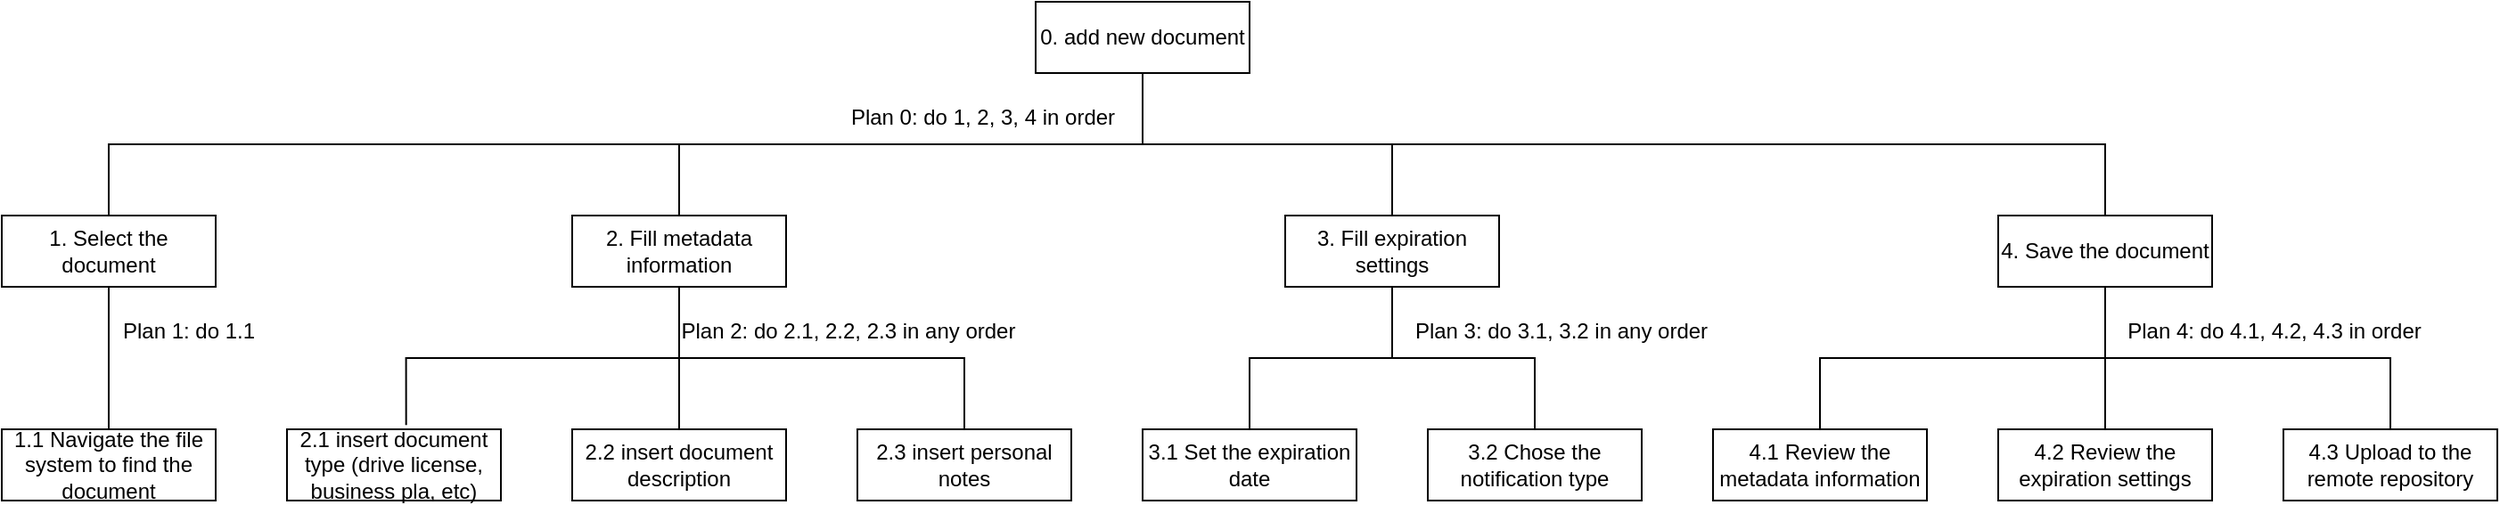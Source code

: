 <mxfile version="24.0.7" type="device">
  <diagram name="Pagina-1" id="GzbVnpT76C-ZIcmX6RsV">
    <mxGraphModel dx="1434" dy="772" grid="1" gridSize="10" guides="1" tooltips="1" connect="1" arrows="1" fold="1" page="1" pageScale="1" pageWidth="1169" pageHeight="827" math="0" shadow="0">
      <root>
        <mxCell id="0" />
        <mxCell id="1" parent="0" />
        <mxCell id="LwxMLPN20SWtX-hT_mcb-1" value="0. add new document" style="rounded=0;whiteSpace=wrap;html=1;" vertex="1" parent="1">
          <mxGeometry x="600" y="40" width="120" height="40" as="geometry" />
        </mxCell>
        <mxCell id="LwxMLPN20SWtX-hT_mcb-3" value="1. Select the document" style="rounded=0;whiteSpace=wrap;html=1;" vertex="1" parent="1">
          <mxGeometry x="20" y="160" width="120" height="40" as="geometry" />
        </mxCell>
        <mxCell id="LwxMLPN20SWtX-hT_mcb-4" value="2. Fill metadata information" style="rounded=0;whiteSpace=wrap;html=1;" vertex="1" parent="1">
          <mxGeometry x="340" y="160" width="120" height="40" as="geometry" />
        </mxCell>
        <mxCell id="LwxMLPN20SWtX-hT_mcb-5" value="2.1 insert document type (drive license, business pla, etc)" style="rounded=0;whiteSpace=wrap;html=1;" vertex="1" parent="1">
          <mxGeometry x="180" y="280" width="120" height="40" as="geometry" />
        </mxCell>
        <mxCell id="LwxMLPN20SWtX-hT_mcb-6" value="2.2 insert document description" style="rounded=0;whiteSpace=wrap;html=1;" vertex="1" parent="1">
          <mxGeometry x="340" y="280" width="120" height="40" as="geometry" />
        </mxCell>
        <mxCell id="LwxMLPN20SWtX-hT_mcb-8" value="3. Fill expiration settings" style="rounded=0;whiteSpace=wrap;html=1;" vertex="1" parent="1">
          <mxGeometry x="740" y="160" width="120" height="40" as="geometry" />
        </mxCell>
        <mxCell id="LwxMLPN20SWtX-hT_mcb-9" value="4. Save the document" style="rounded=0;whiteSpace=wrap;html=1;" vertex="1" parent="1">
          <mxGeometry x="1140" y="160" width="120" height="40" as="geometry" />
        </mxCell>
        <mxCell id="LwxMLPN20SWtX-hT_mcb-12" value="" style="endArrow=none;html=1;rounded=0;entryX=0.5;entryY=1;entryDx=0;entryDy=0;exitX=0.557;exitY=-0.059;exitDx=0;exitDy=0;exitPerimeter=0;edgeStyle=orthogonalEdgeStyle;" edge="1" parent="1" source="LwxMLPN20SWtX-hT_mcb-5" target="LwxMLPN20SWtX-hT_mcb-4">
          <mxGeometry width="50" height="50" relative="1" as="geometry">
            <mxPoint x="270" y="280" as="sourcePoint" />
            <mxPoint x="320" y="230" as="targetPoint" />
            <Array as="points">
              <mxPoint x="247" y="240" />
              <mxPoint x="400" y="240" />
            </Array>
          </mxGeometry>
        </mxCell>
        <mxCell id="LwxMLPN20SWtX-hT_mcb-13" value="" style="endArrow=none;html=1;rounded=0;entryX=0.5;entryY=1;entryDx=0;entryDy=0;exitX=0.5;exitY=0;exitDx=0;exitDy=0;edgeStyle=orthogonalEdgeStyle;" edge="1" parent="1" source="LwxMLPN20SWtX-hT_mcb-6" target="LwxMLPN20SWtX-hT_mcb-4">
          <mxGeometry width="50" height="50" relative="1" as="geometry">
            <mxPoint x="410" y="320" as="sourcePoint" />
            <mxPoint x="460" y="270" as="targetPoint" />
          </mxGeometry>
        </mxCell>
        <mxCell id="LwxMLPN20SWtX-hT_mcb-15" value="3.2 Chose the notification type" style="rounded=0;whiteSpace=wrap;html=1;" vertex="1" parent="1">
          <mxGeometry x="820" y="280" width="120" height="40" as="geometry" />
        </mxCell>
        <mxCell id="LwxMLPN20SWtX-hT_mcb-16" value="3.1 Set the expiration date" style="rounded=0;whiteSpace=wrap;html=1;" vertex="1" parent="1">
          <mxGeometry x="660" y="280" width="120" height="40" as="geometry" />
        </mxCell>
        <mxCell id="LwxMLPN20SWtX-hT_mcb-17" value="1.1 Navigate the file system to find the document" style="rounded=0;whiteSpace=wrap;html=1;" vertex="1" parent="1">
          <mxGeometry x="20" y="280" width="120" height="40" as="geometry" />
        </mxCell>
        <mxCell id="LwxMLPN20SWtX-hT_mcb-19" value="2.3 insert personal notes" style="rounded=0;whiteSpace=wrap;html=1;" vertex="1" parent="1">
          <mxGeometry x="500" y="280" width="120" height="40" as="geometry" />
        </mxCell>
        <mxCell id="LwxMLPN20SWtX-hT_mcb-20" value="" style="endArrow=none;html=1;rounded=0;entryX=0.5;entryY=1;entryDx=0;entryDy=0;exitX=0.5;exitY=0;exitDx=0;exitDy=0;edgeStyle=orthogonalEdgeStyle;" edge="1" parent="1" source="LwxMLPN20SWtX-hT_mcb-19" target="LwxMLPN20SWtX-hT_mcb-4">
          <mxGeometry width="50" height="50" relative="1" as="geometry">
            <mxPoint x="460" y="260" as="sourcePoint" />
            <mxPoint x="510" y="210" as="targetPoint" />
          </mxGeometry>
        </mxCell>
        <mxCell id="LwxMLPN20SWtX-hT_mcb-22" value="" style="endArrow=none;html=1;rounded=0;entryX=0.5;entryY=1;entryDx=0;entryDy=0;exitX=0.5;exitY=0;exitDx=0;exitDy=0;edgeStyle=orthogonalEdgeStyle;" edge="1" parent="1" source="LwxMLPN20SWtX-hT_mcb-16" target="LwxMLPN20SWtX-hT_mcb-8">
          <mxGeometry width="50" height="50" relative="1" as="geometry">
            <mxPoint x="760" y="420" as="sourcePoint" />
            <mxPoint x="810" y="370" as="targetPoint" />
          </mxGeometry>
        </mxCell>
        <mxCell id="LwxMLPN20SWtX-hT_mcb-23" value="" style="endArrow=none;html=1;rounded=0;entryX=0.5;entryY=1;entryDx=0;entryDy=0;exitX=0.5;exitY=0;exitDx=0;exitDy=0;edgeStyle=orthogonalEdgeStyle;" edge="1" parent="1" source="LwxMLPN20SWtX-hT_mcb-15" target="LwxMLPN20SWtX-hT_mcb-8">
          <mxGeometry width="50" height="50" relative="1" as="geometry">
            <mxPoint x="780" y="450" as="sourcePoint" />
            <mxPoint x="830" y="400" as="targetPoint" />
          </mxGeometry>
        </mxCell>
        <mxCell id="LwxMLPN20SWtX-hT_mcb-24" value="4.1 Review the metadata information" style="rounded=0;whiteSpace=wrap;html=1;" vertex="1" parent="1">
          <mxGeometry x="980" y="280" width="120" height="40" as="geometry" />
        </mxCell>
        <mxCell id="LwxMLPN20SWtX-hT_mcb-25" value="4.2 Review the expiration settings" style="rounded=0;whiteSpace=wrap;html=1;" vertex="1" parent="1">
          <mxGeometry x="1140" y="280" width="120" height="40" as="geometry" />
        </mxCell>
        <mxCell id="LwxMLPN20SWtX-hT_mcb-26" value="4.3 Upload to the remote repository" style="rounded=0;whiteSpace=wrap;html=1;" vertex="1" parent="1">
          <mxGeometry x="1300" y="280" width="120" height="40" as="geometry" />
        </mxCell>
        <mxCell id="LwxMLPN20SWtX-hT_mcb-27" value="" style="endArrow=none;html=1;rounded=0;exitX=0.5;exitY=0;exitDx=0;exitDy=0;entryX=0.5;entryY=1;entryDx=0;entryDy=0;edgeStyle=orthogonalEdgeStyle;" edge="1" parent="1" source="LwxMLPN20SWtX-hT_mcb-24" target="LwxMLPN20SWtX-hT_mcb-9">
          <mxGeometry width="50" height="50" relative="1" as="geometry">
            <mxPoint x="1030" y="270" as="sourcePoint" />
            <mxPoint x="1080" y="220" as="targetPoint" />
          </mxGeometry>
        </mxCell>
        <mxCell id="LwxMLPN20SWtX-hT_mcb-28" value="" style="endArrow=none;html=1;rounded=0;entryX=0.5;entryY=1;entryDx=0;entryDy=0;exitX=0.5;exitY=0;exitDx=0;exitDy=0;" edge="1" parent="1" source="LwxMLPN20SWtX-hT_mcb-25" target="LwxMLPN20SWtX-hT_mcb-9">
          <mxGeometry width="50" height="50" relative="1" as="geometry">
            <mxPoint x="1210" y="470" as="sourcePoint" />
            <mxPoint x="1260" y="420" as="targetPoint" />
          </mxGeometry>
        </mxCell>
        <mxCell id="LwxMLPN20SWtX-hT_mcb-29" value="" style="endArrow=none;html=1;rounded=0;entryX=0.5;entryY=1;entryDx=0;entryDy=0;exitX=0.5;exitY=0;exitDx=0;exitDy=0;edgeStyle=orthogonalEdgeStyle;" edge="1" parent="1" source="LwxMLPN20SWtX-hT_mcb-26" target="LwxMLPN20SWtX-hT_mcb-9">
          <mxGeometry width="50" height="50" relative="1" as="geometry">
            <mxPoint x="1320" y="420" as="sourcePoint" />
            <mxPoint x="1370" y="370" as="targetPoint" />
          </mxGeometry>
        </mxCell>
        <mxCell id="LwxMLPN20SWtX-hT_mcb-30" value="" style="endArrow=none;html=1;rounded=0;exitX=0.5;exitY=0;exitDx=0;exitDy=0;entryX=0.5;entryY=1;entryDx=0;entryDy=0;edgeStyle=orthogonalEdgeStyle;" edge="1" parent="1" source="LwxMLPN20SWtX-hT_mcb-3" target="LwxMLPN20SWtX-hT_mcb-1">
          <mxGeometry width="50" height="50" relative="1" as="geometry">
            <mxPoint x="80" y="150" as="sourcePoint" />
            <mxPoint x="130" y="100" as="targetPoint" />
          </mxGeometry>
        </mxCell>
        <mxCell id="LwxMLPN20SWtX-hT_mcb-31" value="" style="endArrow=none;html=1;rounded=0;entryX=0.5;entryY=1;entryDx=0;entryDy=0;exitX=0.5;exitY=0;exitDx=0;exitDy=0;edgeStyle=orthogonalEdgeStyle;" edge="1" parent="1" source="LwxMLPN20SWtX-hT_mcb-4" target="LwxMLPN20SWtX-hT_mcb-1">
          <mxGeometry width="50" height="50" relative="1" as="geometry">
            <mxPoint x="530" y="190" as="sourcePoint" />
            <mxPoint x="580" y="140" as="targetPoint" />
          </mxGeometry>
        </mxCell>
        <mxCell id="LwxMLPN20SWtX-hT_mcb-32" value="" style="endArrow=none;html=1;rounded=0;entryX=0.5;entryY=1;entryDx=0;entryDy=0;exitX=0.5;exitY=0;exitDx=0;exitDy=0;edgeStyle=orthogonalEdgeStyle;" edge="1" parent="1" source="LwxMLPN20SWtX-hT_mcb-8" target="LwxMLPN20SWtX-hT_mcb-1">
          <mxGeometry width="50" height="50" relative="1" as="geometry">
            <mxPoint x="580" y="190" as="sourcePoint" />
            <mxPoint x="550" y="110" as="targetPoint" />
          </mxGeometry>
        </mxCell>
        <mxCell id="LwxMLPN20SWtX-hT_mcb-33" value="" style="endArrow=none;html=1;rounded=0;entryX=0.5;entryY=1;entryDx=0;entryDy=0;exitX=0.5;exitY=0;exitDx=0;exitDy=0;edgeStyle=orthogonalEdgeStyle;" edge="1" parent="1" source="LwxMLPN20SWtX-hT_mcb-9" target="LwxMLPN20SWtX-hT_mcb-1">
          <mxGeometry width="50" height="50" relative="1" as="geometry">
            <mxPoint x="970" y="220" as="sourcePoint" />
            <mxPoint x="1020" y="170" as="targetPoint" />
          </mxGeometry>
        </mxCell>
        <mxCell id="LwxMLPN20SWtX-hT_mcb-35" value="" style="endArrow=none;html=1;rounded=0;entryX=0.5;entryY=1;entryDx=0;entryDy=0;exitX=0.5;exitY=0;exitDx=0;exitDy=0;" edge="1" parent="1" source="LwxMLPN20SWtX-hT_mcb-17" target="LwxMLPN20SWtX-hT_mcb-3">
          <mxGeometry width="50" height="50" relative="1" as="geometry">
            <mxPoint x="80" y="290" as="sourcePoint" />
            <mxPoint x="130" y="240" as="targetPoint" />
          </mxGeometry>
        </mxCell>
        <mxCell id="LwxMLPN20SWtX-hT_mcb-36" value="Plan 0: do 1, 2, 3, 4 in order" style="text;html=1;align=center;verticalAlign=middle;whiteSpace=wrap;rounded=0;" vertex="1" parent="1">
          <mxGeometry x="481" y="90" width="179" height="30" as="geometry" />
        </mxCell>
        <mxCell id="LwxMLPN20SWtX-hT_mcb-37" value="Plan 1: do 1.1" style="text;html=1;align=center;verticalAlign=middle;whiteSpace=wrap;rounded=0;" vertex="1" parent="1">
          <mxGeometry x="80" y="210" width="90" height="30" as="geometry" />
        </mxCell>
        <mxCell id="LwxMLPN20SWtX-hT_mcb-38" value="Plan 2: do 2.1, 2.2, 2.3 in any order" style="text;html=1;align=center;verticalAlign=middle;whiteSpace=wrap;rounded=0;" vertex="1" parent="1">
          <mxGeometry x="400" y="210" width="190" height="30" as="geometry" />
        </mxCell>
        <mxCell id="LwxMLPN20SWtX-hT_mcb-39" value="Plan 3: do 3.1, 3.2 in any order" style="text;html=1;align=center;verticalAlign=middle;whiteSpace=wrap;rounded=0;" vertex="1" parent="1">
          <mxGeometry x="800" y="210" width="190" height="30" as="geometry" />
        </mxCell>
        <mxCell id="LwxMLPN20SWtX-hT_mcb-40" value="Plan 4: do 4.1, 4.2, 4.3 in order" style="text;html=1;align=center;verticalAlign=middle;whiteSpace=wrap;rounded=0;" vertex="1" parent="1">
          <mxGeometry x="1200" y="210" width="190" height="30" as="geometry" />
        </mxCell>
      </root>
    </mxGraphModel>
  </diagram>
</mxfile>
